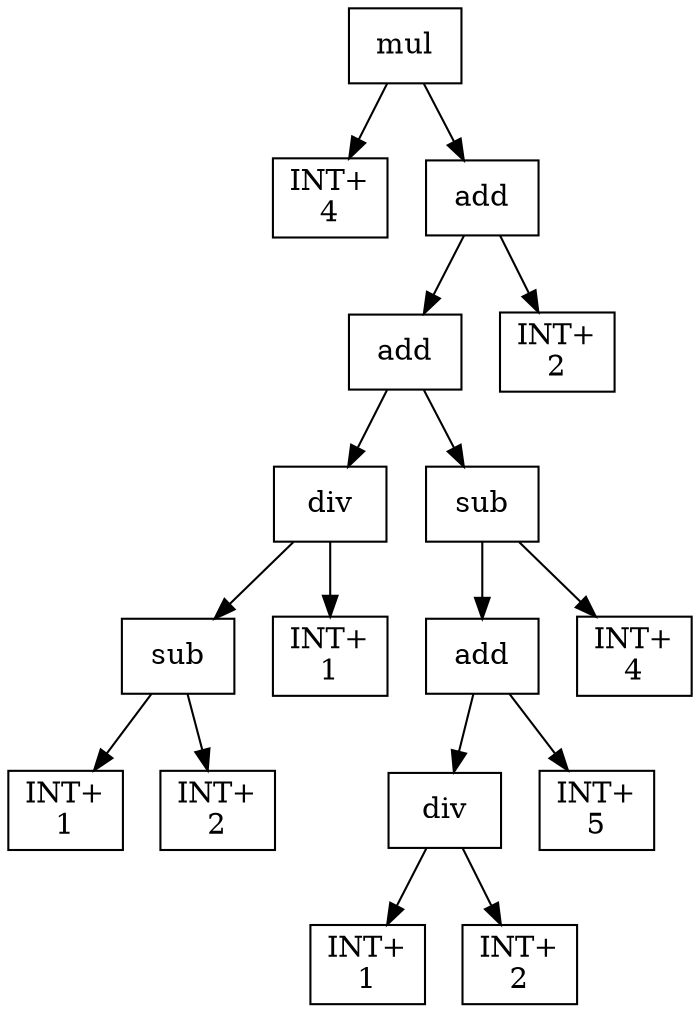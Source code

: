 digraph expr {
  node [shape=box];
  n1 [label="mul"];
  n2 [label="INT+\n4"];
  n3 [label="add"];
  n4 [label="add"];
  n5 [label="div"];
  n6 [label="sub"];
  n7 [label="INT+\n1"];
  n8 [label="INT+\n2"];
  n6 -> n7;
  n6 -> n8;
  n9 [label="INT+\n1"];
  n5 -> n6;
  n5 -> n9;
  n10 [label="sub"];
  n11 [label="add"];
  n12 [label="div"];
  n13 [label="INT+\n1"];
  n14 [label="INT+\n2"];
  n12 -> n13;
  n12 -> n14;
  n15 [label="INT+\n5"];
  n11 -> n12;
  n11 -> n15;
  n16 [label="INT+\n4"];
  n10 -> n11;
  n10 -> n16;
  n4 -> n5;
  n4 -> n10;
  n17 [label="INT+\n2"];
  n3 -> n4;
  n3 -> n17;
  n1 -> n2;
  n1 -> n3;
}
